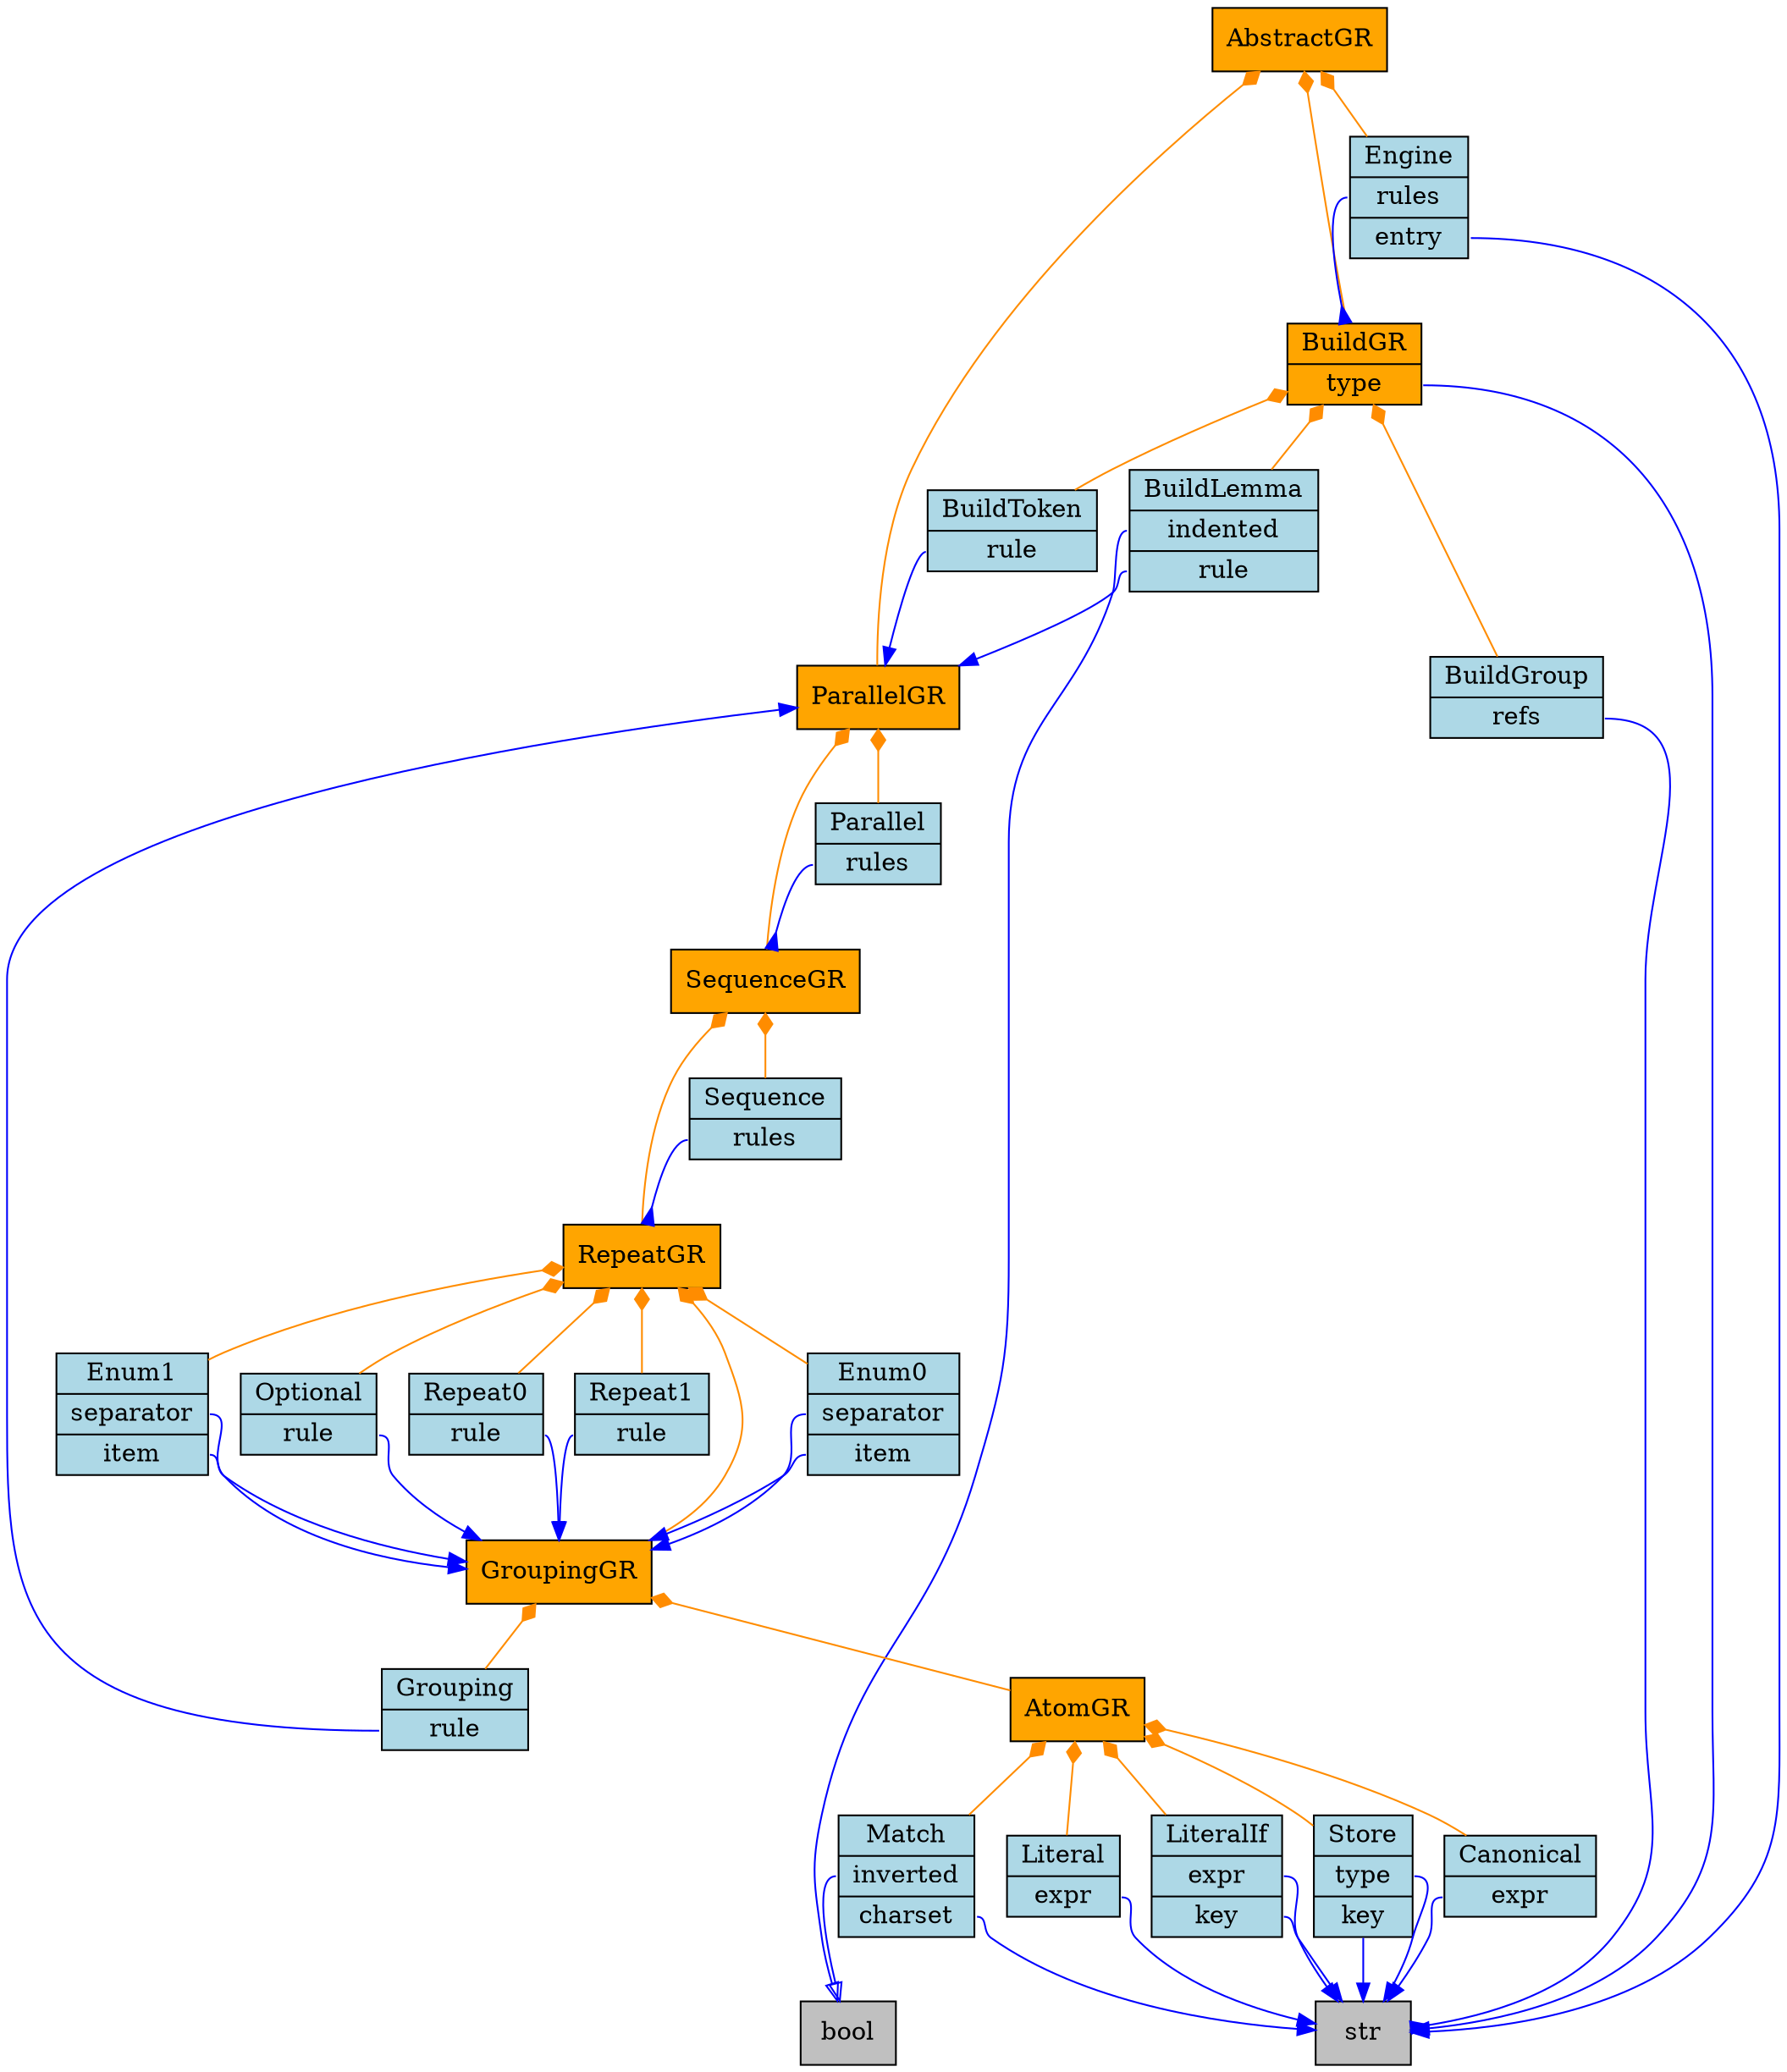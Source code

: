 digraph {
	AbstractGR [label="{ <> AbstractGR  }" fillcolor=orange shape=record style=filled]
	bool [label=bool fillcolor=gray shape=rect style=filled]
	str [label=str fillcolor=gray shape=rect style=filled]
	Engine [label="{ <> Engine | <rules> rules  | <entry> entry  }" fillcolor=lightblue shape=record style=filled]
	BuildGR [label="{ <> BuildGR | <type> type  }" fillcolor=orange shape=record style=filled]
	ParallelGR [label="{ <> ParallelGR  }" fillcolor=orange shape=record style=filled]
	BuildGroup [label="{ <> BuildGroup | <refs> refs  }" fillcolor=lightblue shape=record style=filled]
	BuildLemma [label="{ <> BuildLemma | <indented> indented  | <rule> rule  }" fillcolor=lightblue shape=record style=filled]
	BuildToken [label="{ <> BuildToken | <rule> rule  }" fillcolor=lightblue shape=record style=filled]
	Parallel [label="{ <> Parallel | <rules> rules  }" fillcolor=lightblue shape=record style=filled]
	SequenceGR [label="{ <> SequenceGR  }" fillcolor=orange shape=record style=filled]
	Sequence [label="{ <> Sequence | <rules> rules  }" fillcolor=lightblue shape=record style=filled]
	RepeatGR [label="{ <> RepeatGR  }" fillcolor=orange shape=record style=filled]
	Enum0 [label="{ <> Enum0 | <separator> separator  | <item> item  }" fillcolor=lightblue shape=record style=filled]
	Enum1 [label="{ <> Enum1 | <separator> separator  | <item> item  }" fillcolor=lightblue shape=record style=filled]
	Optional [label="{ <> Optional | <rule> rule  }" fillcolor=lightblue shape=record style=filled]
	Repeat0 [label="{ <> Repeat0 | <rule> rule  }" fillcolor=lightblue shape=record style=filled]
	Repeat1 [label="{ <> Repeat1 | <rule> rule  }" fillcolor=lightblue shape=record style=filled]
	GroupingGR [label="{ <> GroupingGR  }" fillcolor=orange shape=record style=filled]
	Grouping [label="{ <> Grouping | <rule> rule  }" fillcolor=lightblue shape=record style=filled]
	AtomGR [label="{ <> AtomGR  }" fillcolor=orange shape=record style=filled]
	Canonical [label="{ <> Canonical | <expr> expr  }" fillcolor=lightblue shape=record style=filled]
	Literal [label="{ <> Literal | <expr> expr  }" fillcolor=lightblue shape=record style=filled]
	LiteralIf [label="{ <> LiteralIf | <expr> expr  | <key> key  }" fillcolor=lightblue shape=record style=filled]
	Match [label="{ <> Match | <inverted> inverted  | <charset> charset  }" fillcolor=lightblue shape=record style=filled]
	Store [label="{ <> Store | <type> type  | <key> key  }" fillcolor=lightblue shape=record style=filled]
	AbstractGR -> Engine [arrowtail=diamond color=darkorange dir=back]
	AbstractGR -> BuildGR [arrowtail=diamond color=darkorange dir=back]
	AbstractGR -> ParallelGR [arrowtail=diamond color=darkorange dir=back]
	Engine:entry -> str [arrowhead=normal color=blue]
	Engine:rules -> BuildGR [arrowhead=inv color=blue]
	BuildGR -> BuildGroup [arrowtail=diamond color=darkorange dir=back]
	BuildGR -> BuildLemma [arrowtail=diamond color=darkorange dir=back]
	BuildGR -> BuildToken [arrowtail=diamond color=darkorange dir=back]
	BuildGR:type -> str [arrowhead=normal color=blue]
	ParallelGR -> Parallel [arrowtail=diamond color=darkorange dir=back]
	ParallelGR -> SequenceGR [arrowtail=diamond color=darkorange dir=back]
	BuildGroup:refs -> str [arrowhead=inv color=blue]
	BuildLemma:indented -> bool [arrowhead=onormal color=blue]
	BuildLemma:rule -> ParallelGR [arrowhead=normal color=blue]
	BuildToken:rule -> ParallelGR [arrowhead=normal color=blue]
	Parallel:rules -> SequenceGR [arrowhead=inv color=blue]
	SequenceGR -> Sequence [arrowtail=diamond color=darkorange dir=back]
	SequenceGR -> RepeatGR [arrowtail=diamond color=darkorange dir=back]
	Sequence:rules -> RepeatGR [arrowhead=inv color=blue]
	RepeatGR -> Enum0 [arrowtail=diamond color=darkorange dir=back]
	RepeatGR -> Enum1 [arrowtail=diamond color=darkorange dir=back]
	RepeatGR -> Optional [arrowtail=diamond color=darkorange dir=back]
	RepeatGR -> Repeat0 [arrowtail=diamond color=darkorange dir=back]
	RepeatGR -> Repeat1 [arrowtail=diamond color=darkorange dir=back]
	RepeatGR -> GroupingGR [arrowtail=diamond color=darkorange dir=back]
	Enum0:item -> GroupingGR [arrowhead=normal color=blue]
	Enum0:separator -> GroupingGR [arrowhead=normal color=blue]
	Enum1:item -> GroupingGR [arrowhead=normal color=blue]
	Enum1:separator -> GroupingGR [arrowhead=normal color=blue]
	Optional:rule -> GroupingGR [arrowhead=normal color=blue]
	Repeat0:rule -> GroupingGR [arrowhead=normal color=blue]
	Repeat1:rule -> GroupingGR [arrowhead=normal color=blue]
	GroupingGR -> Grouping [arrowtail=diamond color=darkorange dir=back]
	GroupingGR -> AtomGR [arrowtail=diamond color=darkorange dir=back]
	Grouping:rule -> ParallelGR [arrowhead=normal color=blue]
	AtomGR -> Canonical [arrowtail=diamond color=darkorange dir=back]
	AtomGR -> Literal [arrowtail=diamond color=darkorange dir=back]
	AtomGR -> LiteralIf [arrowtail=diamond color=darkorange dir=back]
	AtomGR -> Match [arrowtail=diamond color=darkorange dir=back]
	AtomGR -> Store [arrowtail=diamond color=darkorange dir=back]
	Canonical:expr -> str [arrowhead=normal color=blue]
	Literal:expr -> str [arrowhead=normal color=blue]
	LiteralIf:expr -> str [arrowhead=normal color=blue]
	LiteralIf:key -> str [arrowhead=normal color=blue]
	Match:charset -> str [arrowhead=normal color=blue]
	Match:inverted -> bool [arrowhead=onormal color=blue]
	Store:key -> str [arrowhead=normal color=blue]
	Store:type -> str [arrowhead=normal color=blue]
}
